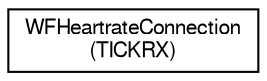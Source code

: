 digraph "Graphical Class Hierarchy"
{
  edge [fontname="FreeSans",fontsize="10",labelfontname="FreeSans",labelfontsize="10"];
  node [fontname="FreeSans",fontsize="10",shape=record];
  rankdir="LR";
  Node1 [label="WFHeartrateConnection\l(TICKRX)",height=0.2,width=0.4,color="black", fillcolor="white", style="filled",URL="$category_w_f_heartrate_connection_07_t_i_c_k_r_x_08.html",tooltip="WFHeartrateConnection+TICKRX. "];
}
